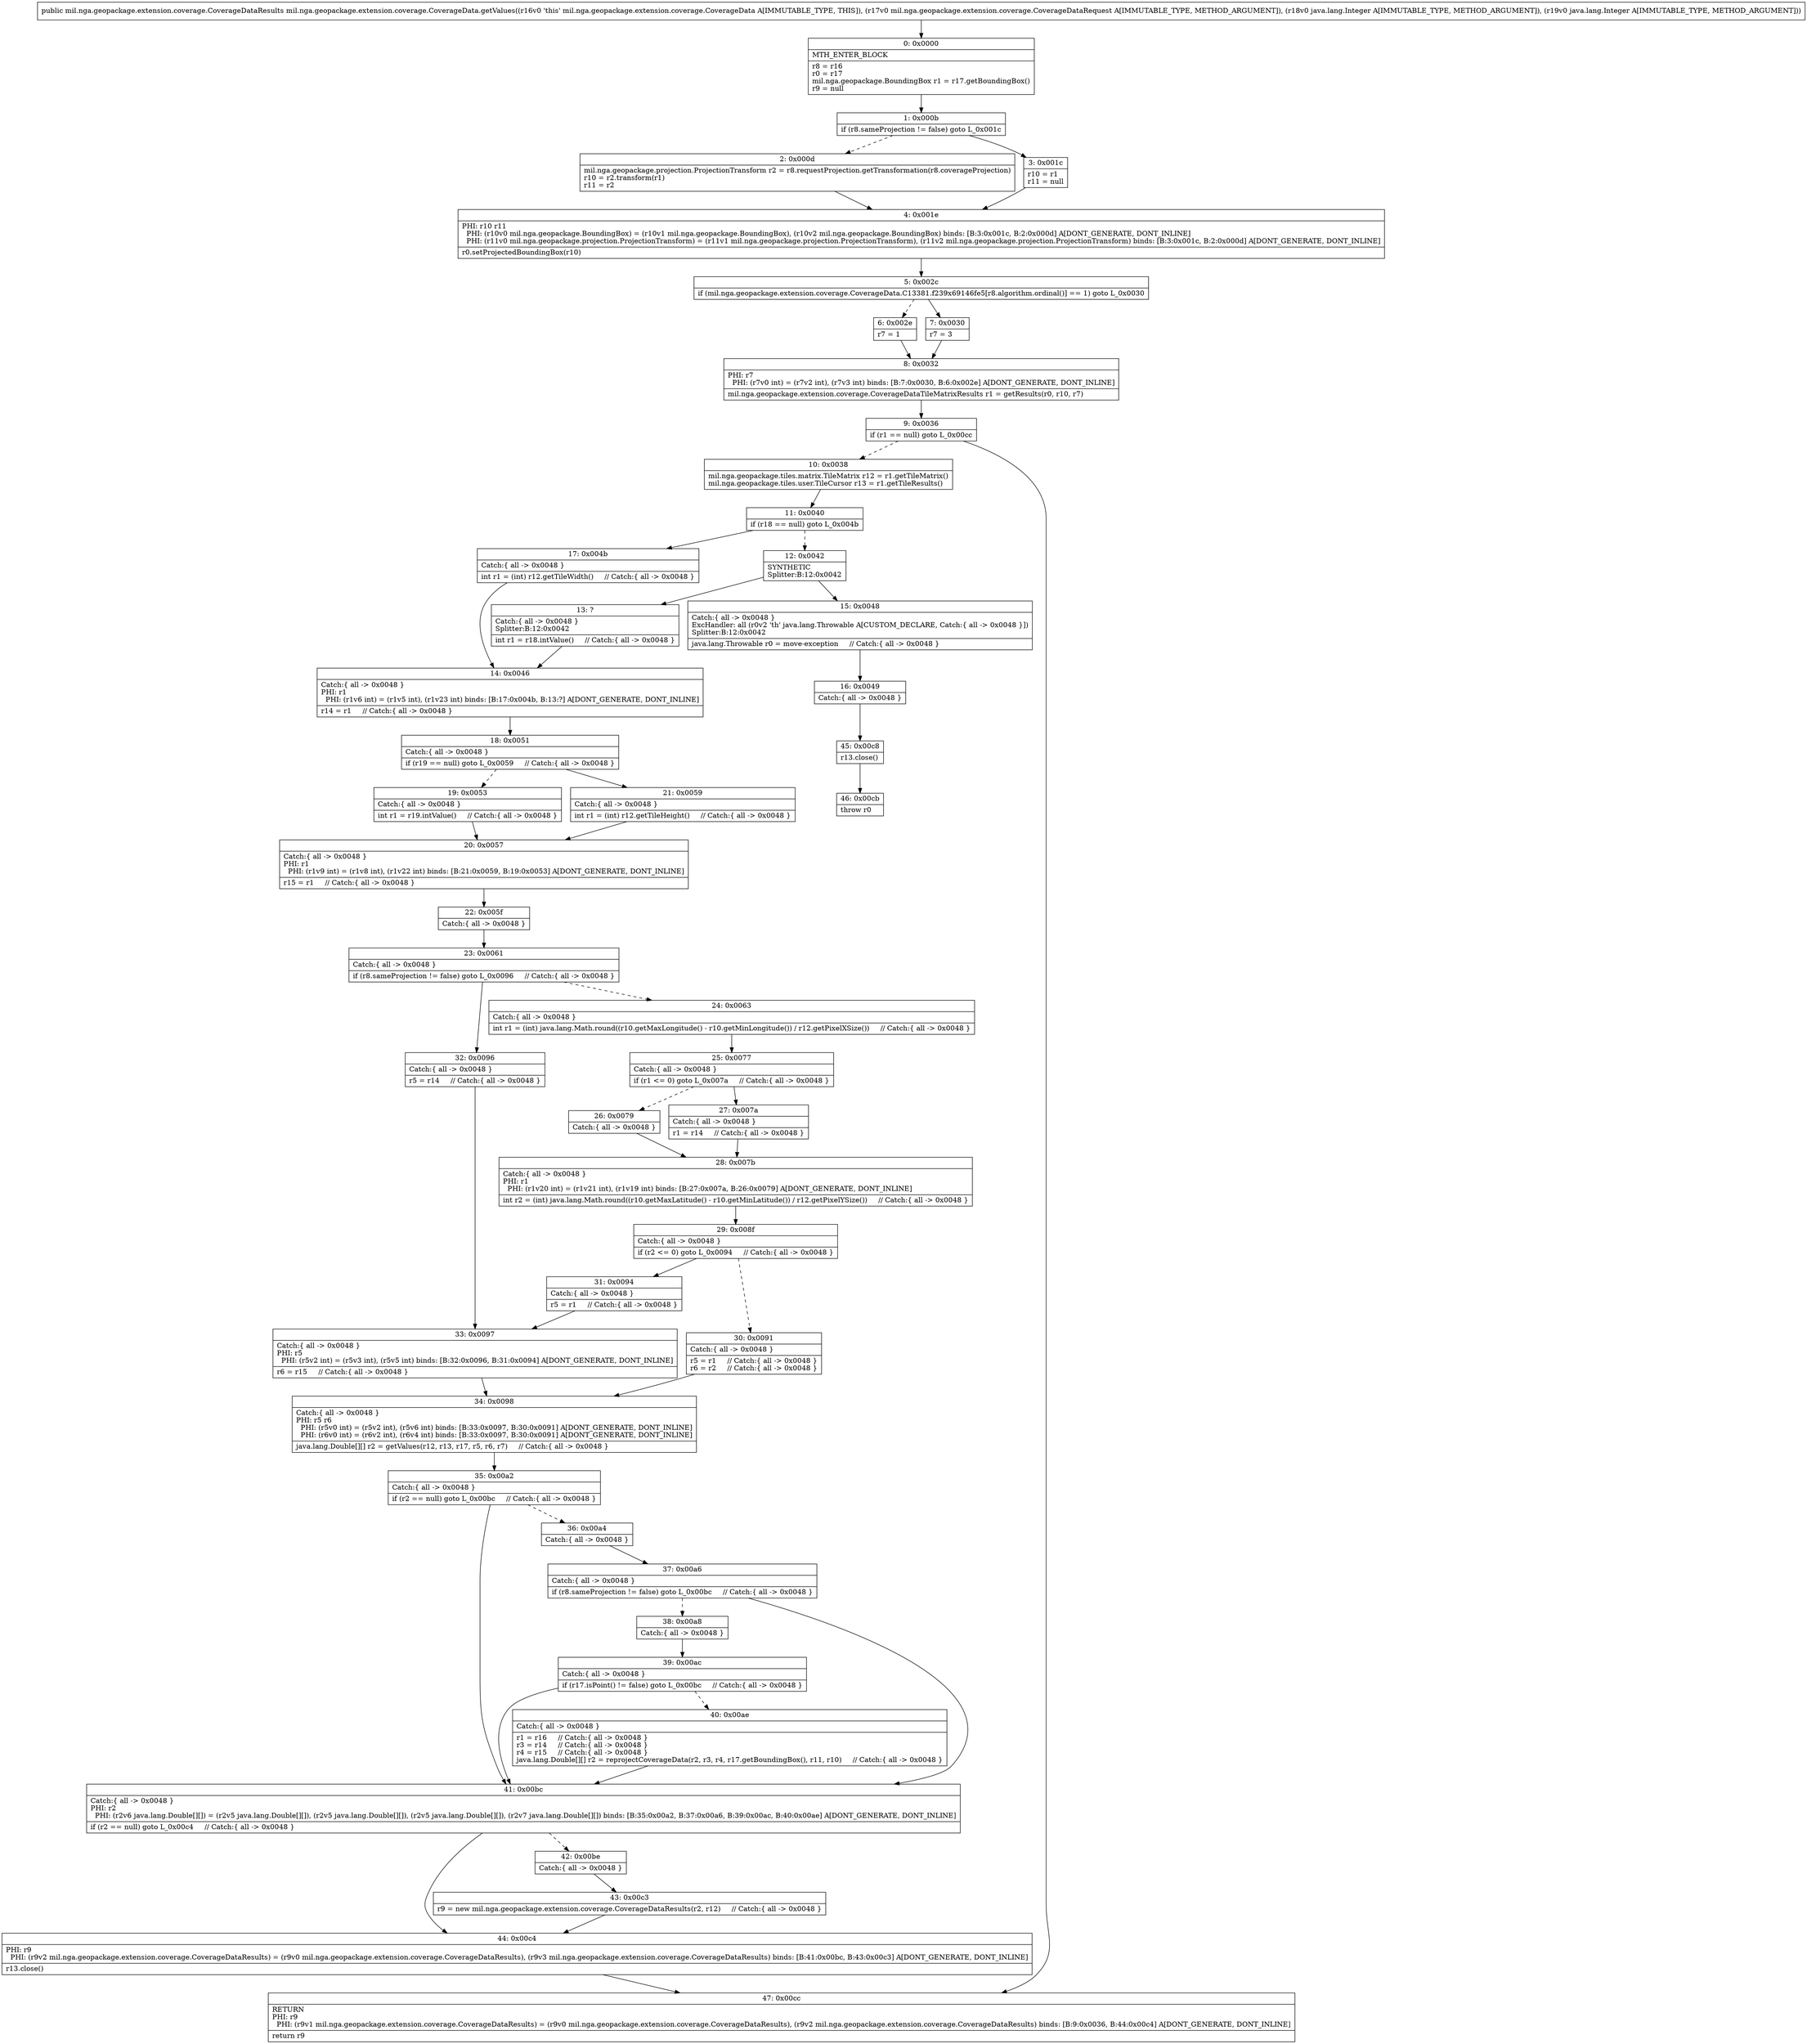 digraph "CFG formil.nga.geopackage.extension.coverage.CoverageData.getValues(Lmil\/nga\/geopackage\/extension\/coverage\/CoverageDataRequest;Ljava\/lang\/Integer;Ljava\/lang\/Integer;)Lmil\/nga\/geopackage\/extension\/coverage\/CoverageDataResults;" {
Node_0 [shape=record,label="{0\:\ 0x0000|MTH_ENTER_BLOCK\l|r8 = r16\lr0 = r17\lmil.nga.geopackage.BoundingBox r1 = r17.getBoundingBox()\lr9 = null\l}"];
Node_1 [shape=record,label="{1\:\ 0x000b|if (r8.sameProjection != false) goto L_0x001c\l}"];
Node_2 [shape=record,label="{2\:\ 0x000d|mil.nga.geopackage.projection.ProjectionTransform r2 = r8.requestProjection.getTransformation(r8.coverageProjection)\lr10 = r2.transform(r1)\lr11 = r2\l}"];
Node_3 [shape=record,label="{3\:\ 0x001c|r10 = r1\lr11 = null\l}"];
Node_4 [shape=record,label="{4\:\ 0x001e|PHI: r10 r11 \l  PHI: (r10v0 mil.nga.geopackage.BoundingBox) = (r10v1 mil.nga.geopackage.BoundingBox), (r10v2 mil.nga.geopackage.BoundingBox) binds: [B:3:0x001c, B:2:0x000d] A[DONT_GENERATE, DONT_INLINE]\l  PHI: (r11v0 mil.nga.geopackage.projection.ProjectionTransform) = (r11v1 mil.nga.geopackage.projection.ProjectionTransform), (r11v2 mil.nga.geopackage.projection.ProjectionTransform) binds: [B:3:0x001c, B:2:0x000d] A[DONT_GENERATE, DONT_INLINE]\l|r0.setProjectedBoundingBox(r10)\l}"];
Node_5 [shape=record,label="{5\:\ 0x002c|if (mil.nga.geopackage.extension.coverage.CoverageData.C13381.f239x69146fe5[r8.algorithm.ordinal()] == 1) goto L_0x0030\l}"];
Node_6 [shape=record,label="{6\:\ 0x002e|r7 = 1\l}"];
Node_7 [shape=record,label="{7\:\ 0x0030|r7 = 3\l}"];
Node_8 [shape=record,label="{8\:\ 0x0032|PHI: r7 \l  PHI: (r7v0 int) = (r7v2 int), (r7v3 int) binds: [B:7:0x0030, B:6:0x002e] A[DONT_GENERATE, DONT_INLINE]\l|mil.nga.geopackage.extension.coverage.CoverageDataTileMatrixResults r1 = getResults(r0, r10, r7)\l}"];
Node_9 [shape=record,label="{9\:\ 0x0036|if (r1 == null) goto L_0x00cc\l}"];
Node_10 [shape=record,label="{10\:\ 0x0038|mil.nga.geopackage.tiles.matrix.TileMatrix r12 = r1.getTileMatrix()\lmil.nga.geopackage.tiles.user.TileCursor r13 = r1.getTileResults()\l}"];
Node_11 [shape=record,label="{11\:\ 0x0040|if (r18 == null) goto L_0x004b\l}"];
Node_12 [shape=record,label="{12\:\ 0x0042|SYNTHETIC\lSplitter:B:12:0x0042\l}"];
Node_13 [shape=record,label="{13\:\ ?|Catch:\{ all \-\> 0x0048 \}\lSplitter:B:12:0x0042\l|int r1 = r18.intValue()     \/\/ Catch:\{ all \-\> 0x0048 \}\l}"];
Node_14 [shape=record,label="{14\:\ 0x0046|Catch:\{ all \-\> 0x0048 \}\lPHI: r1 \l  PHI: (r1v6 int) = (r1v5 int), (r1v23 int) binds: [B:17:0x004b, B:13:?] A[DONT_GENERATE, DONT_INLINE]\l|r14 = r1     \/\/ Catch:\{ all \-\> 0x0048 \}\l}"];
Node_15 [shape=record,label="{15\:\ 0x0048|Catch:\{ all \-\> 0x0048 \}\lExcHandler: all (r0v2 'th' java.lang.Throwable A[CUSTOM_DECLARE, Catch:\{ all \-\> 0x0048 \}])\lSplitter:B:12:0x0042\l|java.lang.Throwable r0 = move\-exception     \/\/ Catch:\{ all \-\> 0x0048 \}\l}"];
Node_16 [shape=record,label="{16\:\ 0x0049|Catch:\{ all \-\> 0x0048 \}\l}"];
Node_17 [shape=record,label="{17\:\ 0x004b|Catch:\{ all \-\> 0x0048 \}\l|int r1 = (int) r12.getTileWidth()     \/\/ Catch:\{ all \-\> 0x0048 \}\l}"];
Node_18 [shape=record,label="{18\:\ 0x0051|Catch:\{ all \-\> 0x0048 \}\l|if (r19 == null) goto L_0x0059     \/\/ Catch:\{ all \-\> 0x0048 \}\l}"];
Node_19 [shape=record,label="{19\:\ 0x0053|Catch:\{ all \-\> 0x0048 \}\l|int r1 = r19.intValue()     \/\/ Catch:\{ all \-\> 0x0048 \}\l}"];
Node_20 [shape=record,label="{20\:\ 0x0057|Catch:\{ all \-\> 0x0048 \}\lPHI: r1 \l  PHI: (r1v9 int) = (r1v8 int), (r1v22 int) binds: [B:21:0x0059, B:19:0x0053] A[DONT_GENERATE, DONT_INLINE]\l|r15 = r1     \/\/ Catch:\{ all \-\> 0x0048 \}\l}"];
Node_21 [shape=record,label="{21\:\ 0x0059|Catch:\{ all \-\> 0x0048 \}\l|int r1 = (int) r12.getTileHeight()     \/\/ Catch:\{ all \-\> 0x0048 \}\l}"];
Node_22 [shape=record,label="{22\:\ 0x005f|Catch:\{ all \-\> 0x0048 \}\l}"];
Node_23 [shape=record,label="{23\:\ 0x0061|Catch:\{ all \-\> 0x0048 \}\l|if (r8.sameProjection != false) goto L_0x0096     \/\/ Catch:\{ all \-\> 0x0048 \}\l}"];
Node_24 [shape=record,label="{24\:\ 0x0063|Catch:\{ all \-\> 0x0048 \}\l|int r1 = (int) java.lang.Math.round((r10.getMaxLongitude() \- r10.getMinLongitude()) \/ r12.getPixelXSize())     \/\/ Catch:\{ all \-\> 0x0048 \}\l}"];
Node_25 [shape=record,label="{25\:\ 0x0077|Catch:\{ all \-\> 0x0048 \}\l|if (r1 \<= 0) goto L_0x007a     \/\/ Catch:\{ all \-\> 0x0048 \}\l}"];
Node_26 [shape=record,label="{26\:\ 0x0079|Catch:\{ all \-\> 0x0048 \}\l}"];
Node_27 [shape=record,label="{27\:\ 0x007a|Catch:\{ all \-\> 0x0048 \}\l|r1 = r14     \/\/ Catch:\{ all \-\> 0x0048 \}\l}"];
Node_28 [shape=record,label="{28\:\ 0x007b|Catch:\{ all \-\> 0x0048 \}\lPHI: r1 \l  PHI: (r1v20 int) = (r1v21 int), (r1v19 int) binds: [B:27:0x007a, B:26:0x0079] A[DONT_GENERATE, DONT_INLINE]\l|int r2 = (int) java.lang.Math.round((r10.getMaxLatitude() \- r10.getMinLatitude()) \/ r12.getPixelYSize())     \/\/ Catch:\{ all \-\> 0x0048 \}\l}"];
Node_29 [shape=record,label="{29\:\ 0x008f|Catch:\{ all \-\> 0x0048 \}\l|if (r2 \<= 0) goto L_0x0094     \/\/ Catch:\{ all \-\> 0x0048 \}\l}"];
Node_30 [shape=record,label="{30\:\ 0x0091|Catch:\{ all \-\> 0x0048 \}\l|r5 = r1     \/\/ Catch:\{ all \-\> 0x0048 \}\lr6 = r2     \/\/ Catch:\{ all \-\> 0x0048 \}\l}"];
Node_31 [shape=record,label="{31\:\ 0x0094|Catch:\{ all \-\> 0x0048 \}\l|r5 = r1     \/\/ Catch:\{ all \-\> 0x0048 \}\l}"];
Node_32 [shape=record,label="{32\:\ 0x0096|Catch:\{ all \-\> 0x0048 \}\l|r5 = r14     \/\/ Catch:\{ all \-\> 0x0048 \}\l}"];
Node_33 [shape=record,label="{33\:\ 0x0097|Catch:\{ all \-\> 0x0048 \}\lPHI: r5 \l  PHI: (r5v2 int) = (r5v3 int), (r5v5 int) binds: [B:32:0x0096, B:31:0x0094] A[DONT_GENERATE, DONT_INLINE]\l|r6 = r15     \/\/ Catch:\{ all \-\> 0x0048 \}\l}"];
Node_34 [shape=record,label="{34\:\ 0x0098|Catch:\{ all \-\> 0x0048 \}\lPHI: r5 r6 \l  PHI: (r5v0 int) = (r5v2 int), (r5v6 int) binds: [B:33:0x0097, B:30:0x0091] A[DONT_GENERATE, DONT_INLINE]\l  PHI: (r6v0 int) = (r6v2 int), (r6v4 int) binds: [B:33:0x0097, B:30:0x0091] A[DONT_GENERATE, DONT_INLINE]\l|java.lang.Double[][] r2 = getValues(r12, r13, r17, r5, r6, r7)     \/\/ Catch:\{ all \-\> 0x0048 \}\l}"];
Node_35 [shape=record,label="{35\:\ 0x00a2|Catch:\{ all \-\> 0x0048 \}\l|if (r2 == null) goto L_0x00bc     \/\/ Catch:\{ all \-\> 0x0048 \}\l}"];
Node_36 [shape=record,label="{36\:\ 0x00a4|Catch:\{ all \-\> 0x0048 \}\l}"];
Node_37 [shape=record,label="{37\:\ 0x00a6|Catch:\{ all \-\> 0x0048 \}\l|if (r8.sameProjection != false) goto L_0x00bc     \/\/ Catch:\{ all \-\> 0x0048 \}\l}"];
Node_38 [shape=record,label="{38\:\ 0x00a8|Catch:\{ all \-\> 0x0048 \}\l}"];
Node_39 [shape=record,label="{39\:\ 0x00ac|Catch:\{ all \-\> 0x0048 \}\l|if (r17.isPoint() != false) goto L_0x00bc     \/\/ Catch:\{ all \-\> 0x0048 \}\l}"];
Node_40 [shape=record,label="{40\:\ 0x00ae|Catch:\{ all \-\> 0x0048 \}\l|r1 = r16     \/\/ Catch:\{ all \-\> 0x0048 \}\lr3 = r14     \/\/ Catch:\{ all \-\> 0x0048 \}\lr4 = r15     \/\/ Catch:\{ all \-\> 0x0048 \}\ljava.lang.Double[][] r2 = reprojectCoverageData(r2, r3, r4, r17.getBoundingBox(), r11, r10)     \/\/ Catch:\{ all \-\> 0x0048 \}\l}"];
Node_41 [shape=record,label="{41\:\ 0x00bc|Catch:\{ all \-\> 0x0048 \}\lPHI: r2 \l  PHI: (r2v6 java.lang.Double[][]) = (r2v5 java.lang.Double[][]), (r2v5 java.lang.Double[][]), (r2v5 java.lang.Double[][]), (r2v7 java.lang.Double[][]) binds: [B:35:0x00a2, B:37:0x00a6, B:39:0x00ac, B:40:0x00ae] A[DONT_GENERATE, DONT_INLINE]\l|if (r2 == null) goto L_0x00c4     \/\/ Catch:\{ all \-\> 0x0048 \}\l}"];
Node_42 [shape=record,label="{42\:\ 0x00be|Catch:\{ all \-\> 0x0048 \}\l}"];
Node_43 [shape=record,label="{43\:\ 0x00c3|r9 = new mil.nga.geopackage.extension.coverage.CoverageDataResults(r2, r12)     \/\/ Catch:\{ all \-\> 0x0048 \}\l}"];
Node_44 [shape=record,label="{44\:\ 0x00c4|PHI: r9 \l  PHI: (r9v2 mil.nga.geopackage.extension.coverage.CoverageDataResults) = (r9v0 mil.nga.geopackage.extension.coverage.CoverageDataResults), (r9v3 mil.nga.geopackage.extension.coverage.CoverageDataResults) binds: [B:41:0x00bc, B:43:0x00c3] A[DONT_GENERATE, DONT_INLINE]\l|r13.close()\l}"];
Node_45 [shape=record,label="{45\:\ 0x00c8|r13.close()\l}"];
Node_46 [shape=record,label="{46\:\ 0x00cb|throw r0\l}"];
Node_47 [shape=record,label="{47\:\ 0x00cc|RETURN\lPHI: r9 \l  PHI: (r9v1 mil.nga.geopackage.extension.coverage.CoverageDataResults) = (r9v0 mil.nga.geopackage.extension.coverage.CoverageDataResults), (r9v2 mil.nga.geopackage.extension.coverage.CoverageDataResults) binds: [B:9:0x0036, B:44:0x00c4] A[DONT_GENERATE, DONT_INLINE]\l|return r9\l}"];
MethodNode[shape=record,label="{public mil.nga.geopackage.extension.coverage.CoverageDataResults mil.nga.geopackage.extension.coverage.CoverageData.getValues((r16v0 'this' mil.nga.geopackage.extension.coverage.CoverageData A[IMMUTABLE_TYPE, THIS]), (r17v0 mil.nga.geopackage.extension.coverage.CoverageDataRequest A[IMMUTABLE_TYPE, METHOD_ARGUMENT]), (r18v0 java.lang.Integer A[IMMUTABLE_TYPE, METHOD_ARGUMENT]), (r19v0 java.lang.Integer A[IMMUTABLE_TYPE, METHOD_ARGUMENT])) }"];
MethodNode -> Node_0;
Node_0 -> Node_1;
Node_1 -> Node_2[style=dashed];
Node_1 -> Node_3;
Node_2 -> Node_4;
Node_3 -> Node_4;
Node_4 -> Node_5;
Node_5 -> Node_6[style=dashed];
Node_5 -> Node_7;
Node_6 -> Node_8;
Node_7 -> Node_8;
Node_8 -> Node_9;
Node_9 -> Node_10[style=dashed];
Node_9 -> Node_47;
Node_10 -> Node_11;
Node_11 -> Node_12[style=dashed];
Node_11 -> Node_17;
Node_12 -> Node_13;
Node_12 -> Node_15;
Node_13 -> Node_14;
Node_14 -> Node_18;
Node_15 -> Node_16;
Node_16 -> Node_45;
Node_17 -> Node_14;
Node_18 -> Node_19[style=dashed];
Node_18 -> Node_21;
Node_19 -> Node_20;
Node_20 -> Node_22;
Node_21 -> Node_20;
Node_22 -> Node_23;
Node_23 -> Node_24[style=dashed];
Node_23 -> Node_32;
Node_24 -> Node_25;
Node_25 -> Node_26[style=dashed];
Node_25 -> Node_27;
Node_26 -> Node_28;
Node_27 -> Node_28;
Node_28 -> Node_29;
Node_29 -> Node_30[style=dashed];
Node_29 -> Node_31;
Node_30 -> Node_34;
Node_31 -> Node_33;
Node_32 -> Node_33;
Node_33 -> Node_34;
Node_34 -> Node_35;
Node_35 -> Node_36[style=dashed];
Node_35 -> Node_41;
Node_36 -> Node_37;
Node_37 -> Node_38[style=dashed];
Node_37 -> Node_41;
Node_38 -> Node_39;
Node_39 -> Node_40[style=dashed];
Node_39 -> Node_41;
Node_40 -> Node_41;
Node_41 -> Node_42[style=dashed];
Node_41 -> Node_44;
Node_42 -> Node_43;
Node_43 -> Node_44;
Node_44 -> Node_47;
Node_45 -> Node_46;
}

